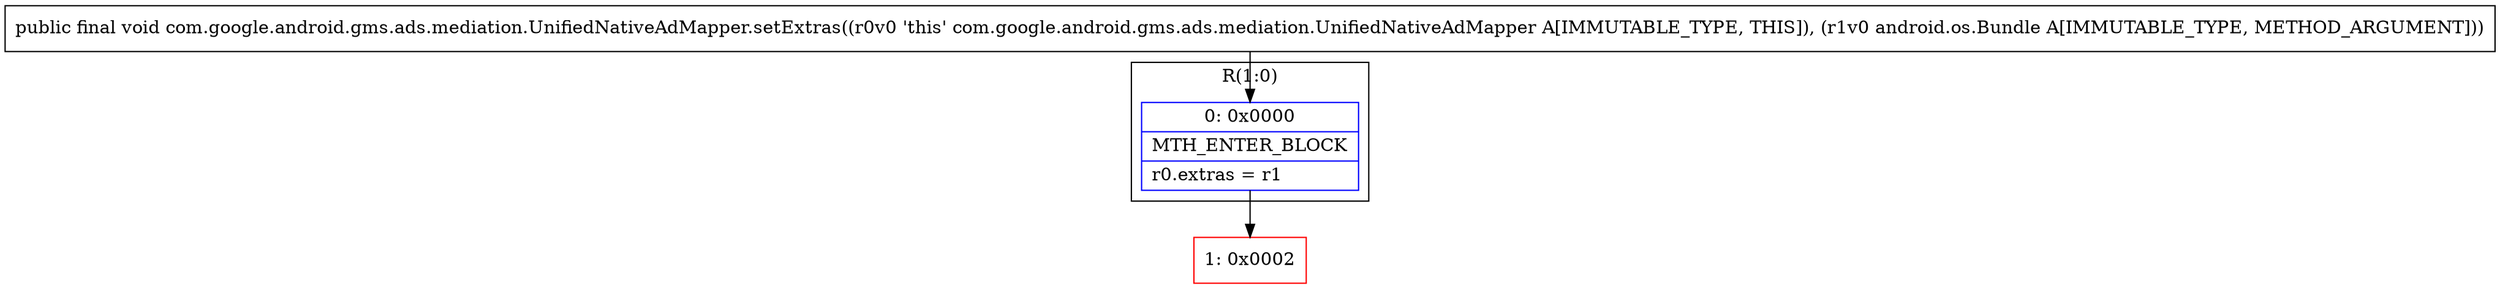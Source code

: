 digraph "CFG forcom.google.android.gms.ads.mediation.UnifiedNativeAdMapper.setExtras(Landroid\/os\/Bundle;)V" {
subgraph cluster_Region_34057863 {
label = "R(1:0)";
node [shape=record,color=blue];
Node_0 [shape=record,label="{0\:\ 0x0000|MTH_ENTER_BLOCK\l|r0.extras = r1\l}"];
}
Node_1 [shape=record,color=red,label="{1\:\ 0x0002}"];
MethodNode[shape=record,label="{public final void com.google.android.gms.ads.mediation.UnifiedNativeAdMapper.setExtras((r0v0 'this' com.google.android.gms.ads.mediation.UnifiedNativeAdMapper A[IMMUTABLE_TYPE, THIS]), (r1v0 android.os.Bundle A[IMMUTABLE_TYPE, METHOD_ARGUMENT])) }"];
MethodNode -> Node_0;
Node_0 -> Node_1;
}

